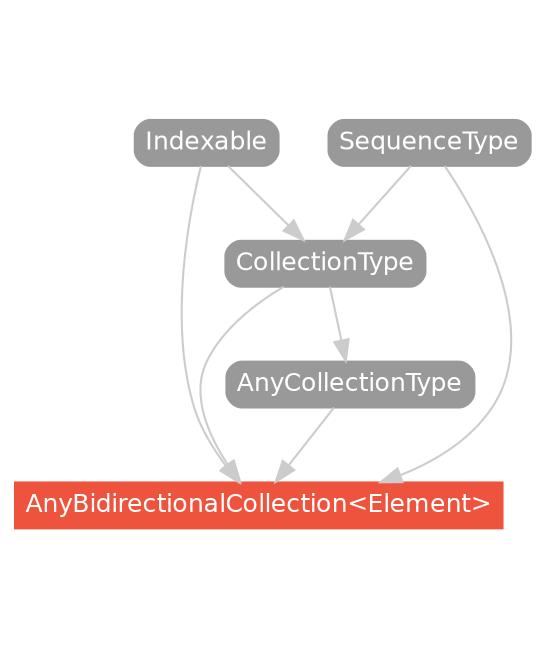 strict digraph "AnyBidirectionalCollection<Element> - Type Hierarchy - SwiftDoc.org" {
    pad="0.1,0.8"
    node [shape=box, style="filled,rounded", color="#999999", fillcolor="#999999", fontcolor=white, fontname=Helvetica, fontnames="Helvetica,sansserif", fontsize=12, margin="0.07,0.05", height="0.3"]
    edge [color="#cccccc"]
    "AnyBidirectionalCollection<Element>" [URL="/type/AnyBidirectionalCollection/", style="filled", fillcolor="#ee543d", color="#ee543d"]
    "AnyCollectionType" [URL="/protocol/AnyCollectionType/"]
    "CollectionType" [URL="/protocol/CollectionType/"]
    "Indexable" [URL="/protocol/Indexable/"]
    "SequenceType" [URL="/protocol/SequenceType/"]    "AnyCollectionType" -> "AnyBidirectionalCollection<Element>"
    "CollectionType" -> "AnyBidirectionalCollection<Element>"
    "Indexable" -> "AnyBidirectionalCollection<Element>"
    "SequenceType" -> "AnyBidirectionalCollection<Element>"
    "CollectionType" -> "AnyCollectionType"
    "Indexable" -> "CollectionType"
    "SequenceType" -> "CollectionType"
    "Indexable" -> "CollectionType"
    "SequenceType" -> "CollectionType"
    subgraph Types {
        rank = max; "AnyBidirectionalCollection<Element>";
    }
}